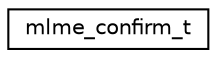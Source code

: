 digraph "Graphical Class Hierarchy"
{
 // LATEX_PDF_SIZE
  edge [fontname="Helvetica",fontsize="10",labelfontname="Helvetica",labelfontsize="10"];
  node [fontname="Helvetica",fontsize="10",shape=record];
  rankdir="LR";
  Node0 [label="mlme_confirm_t",height=0.2,width=0.4,color="black", fillcolor="white", style="filled",URL="$structmlme__confirm__t.html",tooltip="MAC (sub) Layer Management Entity (MLME) confirm representation."];
}
